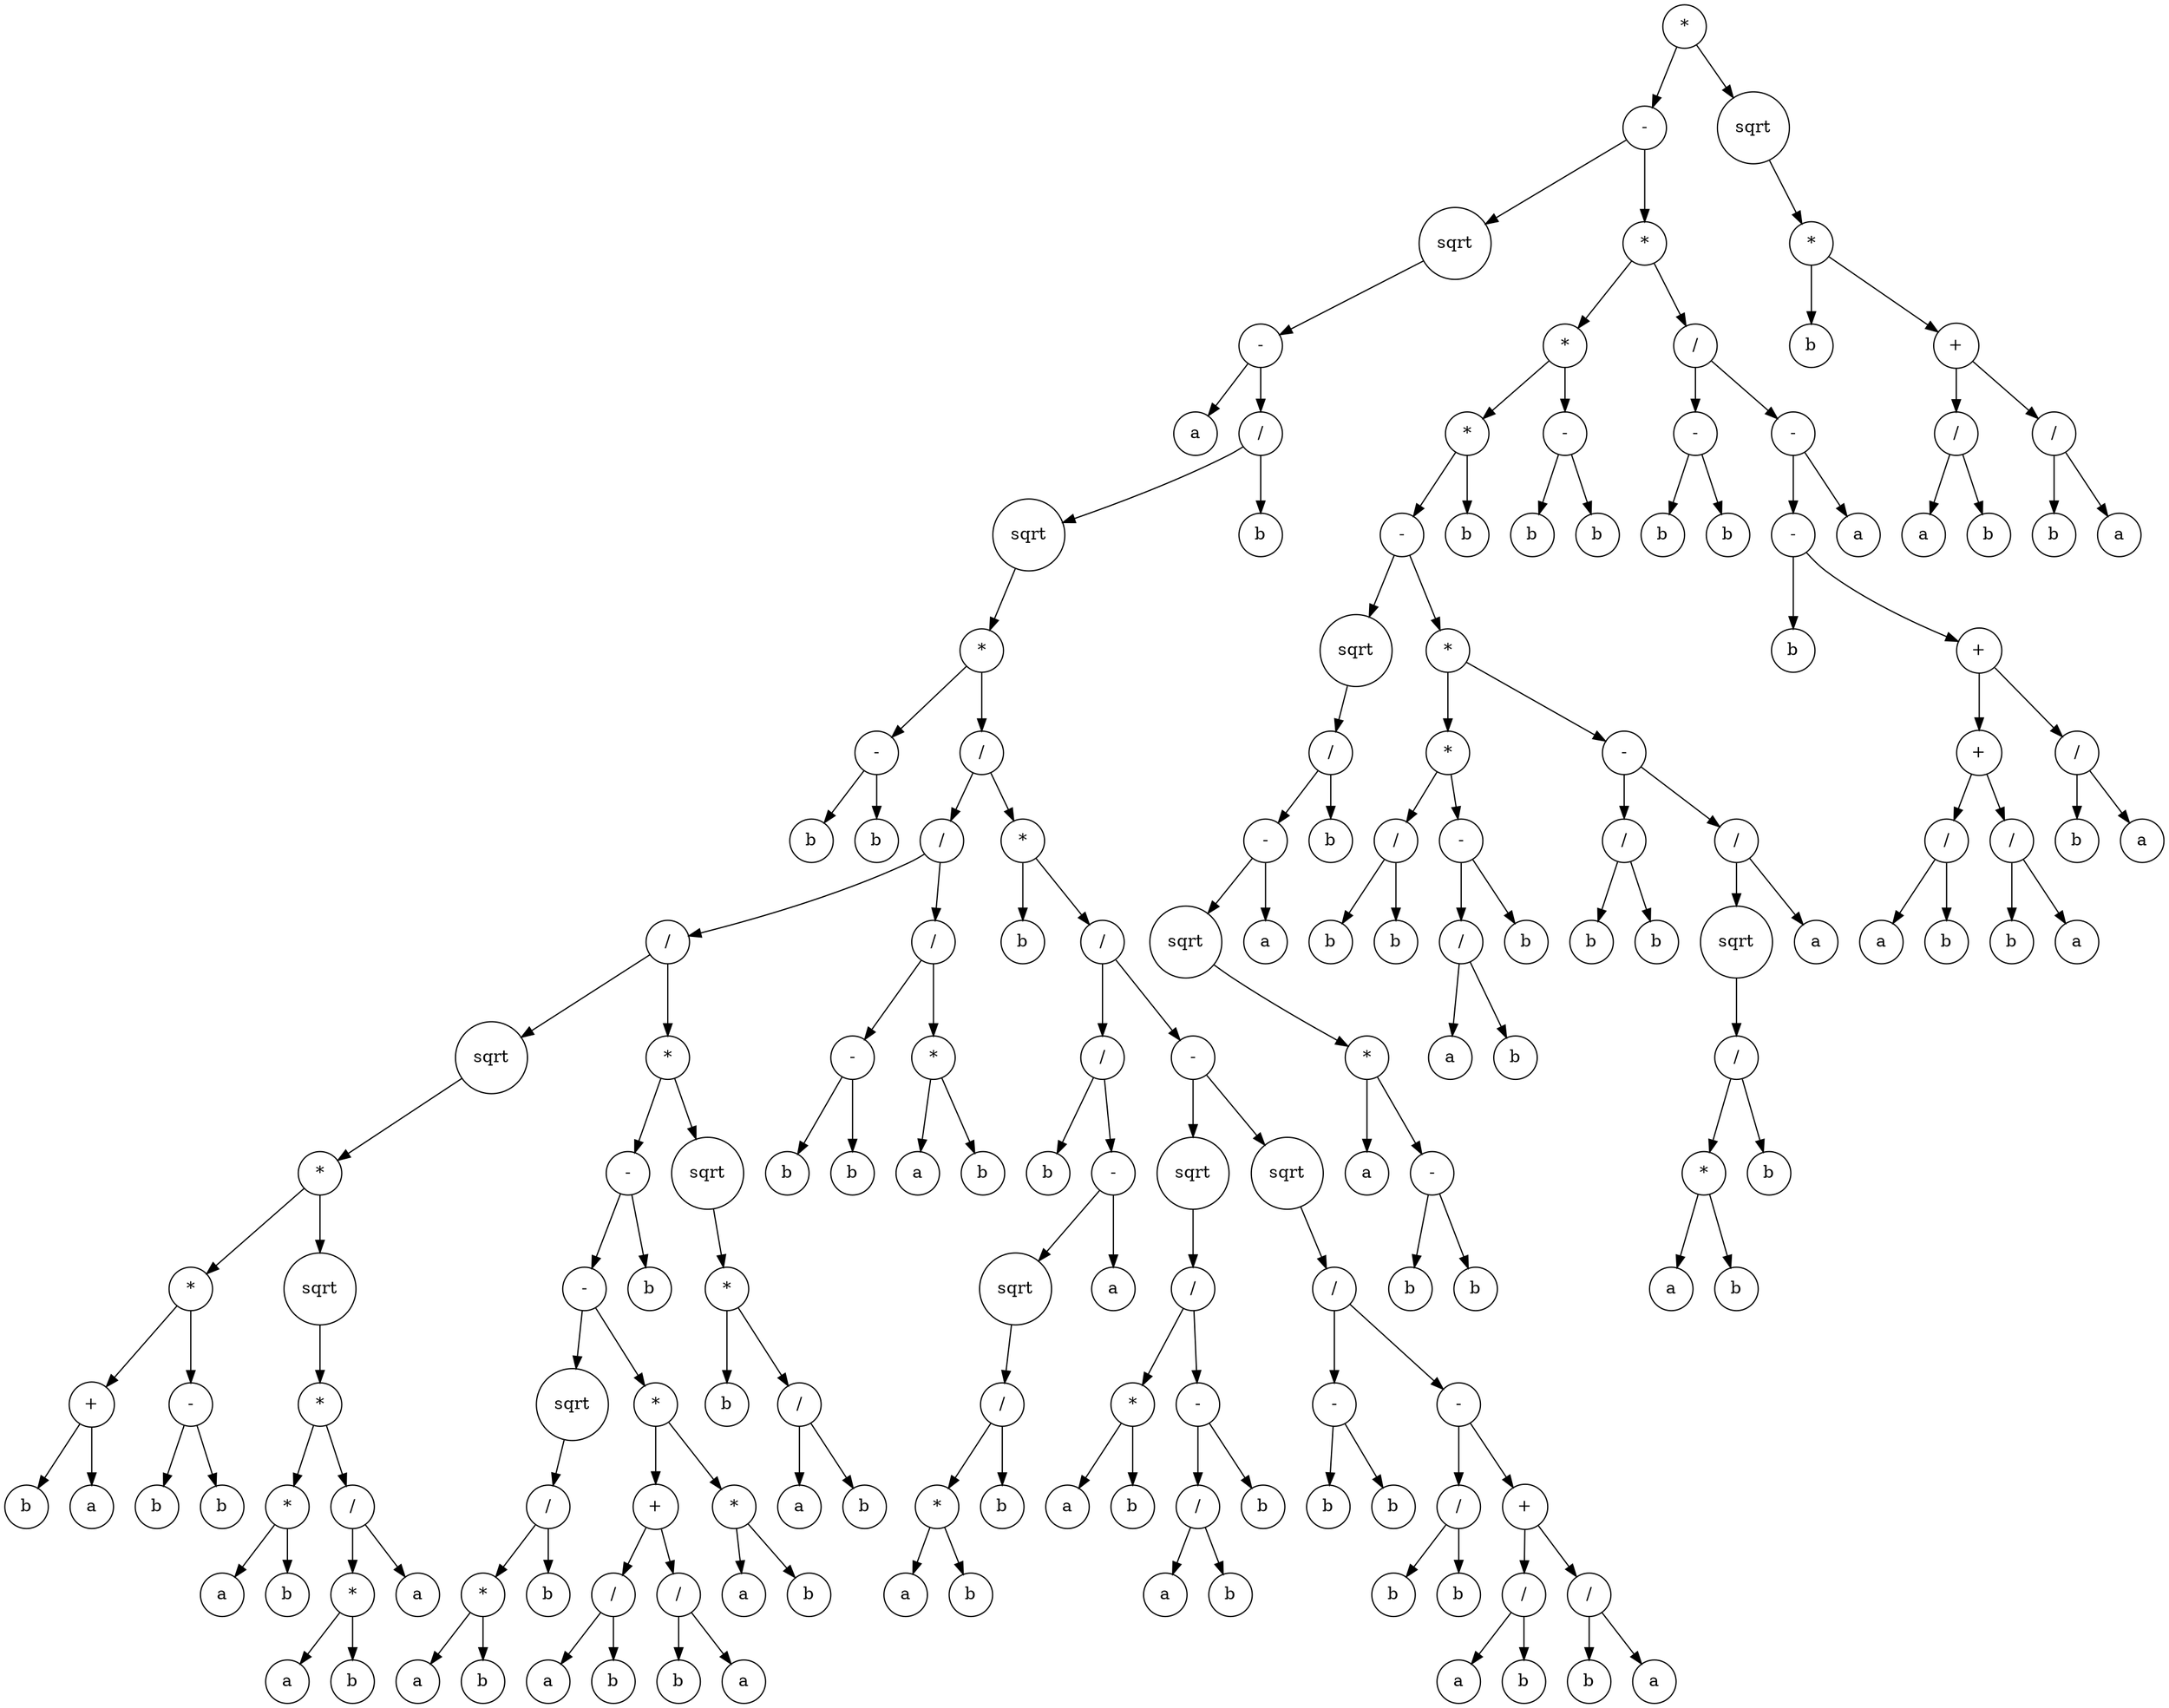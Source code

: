digraph g {
graph [ordering=out];
node [shape=circle];
n[label = "*"];
n0[label = "-"];
n00[label = "sqrt"];
n000[label = "-"];
n0000[label = "a"];
n000 -> n0000;
n0001[label = "/"];
n00010[label = "sqrt"];
n000100[label = "*"];
n0001000[label = "-"];
n00010000[label = "b"];
n0001000 -> n00010000;
n00010001[label = "b"];
n0001000 -> n00010001;
n000100 -> n0001000;
n0001001[label = "/"];
n00010010[label = "/"];
n000100100[label = "/"];
n0001001000[label = "sqrt"];
n00010010000[label = "*"];
n000100100000[label = "*"];
n0001001000000[label = "+"];
n00010010000000[label = "b"];
n0001001000000 -> n00010010000000;
n00010010000001[label = "a"];
n0001001000000 -> n00010010000001;
n000100100000 -> n0001001000000;
n0001001000001[label = "-"];
n00010010000010[label = "b"];
n0001001000001 -> n00010010000010;
n00010010000011[label = "b"];
n0001001000001 -> n00010010000011;
n000100100000 -> n0001001000001;
n00010010000 -> n000100100000;
n000100100001[label = "sqrt"];
n0001001000010[label = "*"];
n00010010000100[label = "*"];
n000100100001000[label = "a"];
n00010010000100 -> n000100100001000;
n000100100001001[label = "b"];
n00010010000100 -> n000100100001001;
n0001001000010 -> n00010010000100;
n00010010000101[label = "/"];
n000100100001010[label = "*"];
n0001001000010100[label = "a"];
n000100100001010 -> n0001001000010100;
n0001001000010101[label = "b"];
n000100100001010 -> n0001001000010101;
n00010010000101 -> n000100100001010;
n000100100001011[label = "a"];
n00010010000101 -> n000100100001011;
n0001001000010 -> n00010010000101;
n000100100001 -> n0001001000010;
n00010010000 -> n000100100001;
n0001001000 -> n00010010000;
n000100100 -> n0001001000;
n0001001001[label = "*"];
n00010010010[label = "-"];
n000100100100[label = "-"];
n0001001001000[label = "sqrt"];
n00010010010000[label = "/"];
n000100100100000[label = "*"];
n0001001001000000[label = "a"];
n000100100100000 -> n0001001001000000;
n0001001001000001[label = "b"];
n000100100100000 -> n0001001001000001;
n00010010010000 -> n000100100100000;
n000100100100001[label = "b"];
n00010010010000 -> n000100100100001;
n0001001001000 -> n00010010010000;
n000100100100 -> n0001001001000;
n0001001001001[label = "*"];
n00010010010010[label = "+"];
n000100100100100[label = "/"];
n0001001001001000[label = "a"];
n000100100100100 -> n0001001001001000;
n0001001001001001[label = "b"];
n000100100100100 -> n0001001001001001;
n00010010010010 -> n000100100100100;
n000100100100101[label = "/"];
n0001001001001010[label = "b"];
n000100100100101 -> n0001001001001010;
n0001001001001011[label = "a"];
n000100100100101 -> n0001001001001011;
n00010010010010 -> n000100100100101;
n0001001001001 -> n00010010010010;
n00010010010011[label = "*"];
n000100100100110[label = "a"];
n00010010010011 -> n000100100100110;
n000100100100111[label = "b"];
n00010010010011 -> n000100100100111;
n0001001001001 -> n00010010010011;
n000100100100 -> n0001001001001;
n00010010010 -> n000100100100;
n000100100101[label = "b"];
n00010010010 -> n000100100101;
n0001001001 -> n00010010010;
n00010010011[label = "sqrt"];
n000100100110[label = "*"];
n0001001001100[label = "b"];
n000100100110 -> n0001001001100;
n0001001001101[label = "/"];
n00010010011010[label = "a"];
n0001001001101 -> n00010010011010;
n00010010011011[label = "b"];
n0001001001101 -> n00010010011011;
n000100100110 -> n0001001001101;
n00010010011 -> n000100100110;
n0001001001 -> n00010010011;
n000100100 -> n0001001001;
n00010010 -> n000100100;
n000100101[label = "/"];
n0001001010[label = "-"];
n00010010100[label = "b"];
n0001001010 -> n00010010100;
n00010010101[label = "b"];
n0001001010 -> n00010010101;
n000100101 -> n0001001010;
n0001001011[label = "*"];
n00010010110[label = "a"];
n0001001011 -> n00010010110;
n00010010111[label = "b"];
n0001001011 -> n00010010111;
n000100101 -> n0001001011;
n00010010 -> n000100101;
n0001001 -> n00010010;
n00010011[label = "*"];
n000100110[label = "b"];
n00010011 -> n000100110;
n000100111[label = "/"];
n0001001110[label = "/"];
n00010011100[label = "b"];
n0001001110 -> n00010011100;
n00010011101[label = "-"];
n000100111010[label = "sqrt"];
n0001001110100[label = "/"];
n00010011101000[label = "*"];
n000100111010000[label = "a"];
n00010011101000 -> n000100111010000;
n000100111010001[label = "b"];
n00010011101000 -> n000100111010001;
n0001001110100 -> n00010011101000;
n00010011101001[label = "b"];
n0001001110100 -> n00010011101001;
n000100111010 -> n0001001110100;
n00010011101 -> n000100111010;
n000100111011[label = "a"];
n00010011101 -> n000100111011;
n0001001110 -> n00010011101;
n000100111 -> n0001001110;
n0001001111[label = "-"];
n00010011110[label = "sqrt"];
n000100111100[label = "/"];
n0001001111000[label = "*"];
n00010011110000[label = "a"];
n0001001111000 -> n00010011110000;
n00010011110001[label = "b"];
n0001001111000 -> n00010011110001;
n000100111100 -> n0001001111000;
n0001001111001[label = "-"];
n00010011110010[label = "/"];
n000100111100100[label = "a"];
n00010011110010 -> n000100111100100;
n000100111100101[label = "b"];
n00010011110010 -> n000100111100101;
n0001001111001 -> n00010011110010;
n00010011110011[label = "b"];
n0001001111001 -> n00010011110011;
n000100111100 -> n0001001111001;
n00010011110 -> n000100111100;
n0001001111 -> n00010011110;
n00010011111[label = "sqrt"];
n000100111110[label = "/"];
n0001001111100[label = "-"];
n00010011111000[label = "b"];
n0001001111100 -> n00010011111000;
n00010011111001[label = "b"];
n0001001111100 -> n00010011111001;
n000100111110 -> n0001001111100;
n0001001111101[label = "-"];
n00010011111010[label = "/"];
n000100111110100[label = "b"];
n00010011111010 -> n000100111110100;
n000100111110101[label = "b"];
n00010011111010 -> n000100111110101;
n0001001111101 -> n00010011111010;
n00010011111011[label = "+"];
n000100111110110[label = "/"];
n0001001111101100[label = "a"];
n000100111110110 -> n0001001111101100;
n0001001111101101[label = "b"];
n000100111110110 -> n0001001111101101;
n00010011111011 -> n000100111110110;
n000100111110111[label = "/"];
n0001001111101110[label = "b"];
n000100111110111 -> n0001001111101110;
n0001001111101111[label = "a"];
n000100111110111 -> n0001001111101111;
n00010011111011 -> n000100111110111;
n0001001111101 -> n00010011111011;
n000100111110 -> n0001001111101;
n00010011111 -> n000100111110;
n0001001111 -> n00010011111;
n000100111 -> n0001001111;
n00010011 -> n000100111;
n0001001 -> n00010011;
n000100 -> n0001001;
n00010 -> n000100;
n0001 -> n00010;
n00011[label = "b"];
n0001 -> n00011;
n000 -> n0001;
n00 -> n000;
n0 -> n00;
n01[label = "*"];
n010[label = "*"];
n0100[label = "*"];
n01000[label = "-"];
n010000[label = "sqrt"];
n0100000[label = "/"];
n01000000[label = "-"];
n010000000[label = "sqrt"];
n0100000000[label = "*"];
n01000000000[label = "a"];
n0100000000 -> n01000000000;
n01000000001[label = "-"];
n010000000010[label = "b"];
n01000000001 -> n010000000010;
n010000000011[label = "b"];
n01000000001 -> n010000000011;
n0100000000 -> n01000000001;
n010000000 -> n0100000000;
n01000000 -> n010000000;
n010000001[label = "a"];
n01000000 -> n010000001;
n0100000 -> n01000000;
n01000001[label = "b"];
n0100000 -> n01000001;
n010000 -> n0100000;
n01000 -> n010000;
n010001[label = "*"];
n0100010[label = "*"];
n01000100[label = "/"];
n010001000[label = "b"];
n01000100 -> n010001000;
n010001001[label = "b"];
n01000100 -> n010001001;
n0100010 -> n01000100;
n01000101[label = "-"];
n010001010[label = "/"];
n0100010100[label = "a"];
n010001010 -> n0100010100;
n0100010101[label = "b"];
n010001010 -> n0100010101;
n01000101 -> n010001010;
n010001011[label = "b"];
n01000101 -> n010001011;
n0100010 -> n01000101;
n010001 -> n0100010;
n0100011[label = "-"];
n01000110[label = "/"];
n010001100[label = "b"];
n01000110 -> n010001100;
n010001101[label = "b"];
n01000110 -> n010001101;
n0100011 -> n01000110;
n01000111[label = "/"];
n010001110[label = "sqrt"];
n0100011100[label = "/"];
n01000111000[label = "*"];
n010001110000[label = "a"];
n01000111000 -> n010001110000;
n010001110001[label = "b"];
n01000111000 -> n010001110001;
n0100011100 -> n01000111000;
n01000111001[label = "b"];
n0100011100 -> n01000111001;
n010001110 -> n0100011100;
n01000111 -> n010001110;
n010001111[label = "a"];
n01000111 -> n010001111;
n0100011 -> n01000111;
n010001 -> n0100011;
n01000 -> n010001;
n0100 -> n01000;
n01001[label = "b"];
n0100 -> n01001;
n010 -> n0100;
n0101[label = "-"];
n01010[label = "b"];
n0101 -> n01010;
n01011[label = "b"];
n0101 -> n01011;
n010 -> n0101;
n01 -> n010;
n011[label = "/"];
n0110[label = "-"];
n01100[label = "b"];
n0110 -> n01100;
n01101[label = "b"];
n0110 -> n01101;
n011 -> n0110;
n0111[label = "-"];
n01110[label = "-"];
n011100[label = "b"];
n01110 -> n011100;
n011101[label = "+"];
n0111010[label = "+"];
n01110100[label = "/"];
n011101000[label = "a"];
n01110100 -> n011101000;
n011101001[label = "b"];
n01110100 -> n011101001;
n0111010 -> n01110100;
n01110101[label = "/"];
n011101010[label = "b"];
n01110101 -> n011101010;
n011101011[label = "a"];
n01110101 -> n011101011;
n0111010 -> n01110101;
n011101 -> n0111010;
n0111011[label = "/"];
n01110110[label = "b"];
n0111011 -> n01110110;
n01110111[label = "a"];
n0111011 -> n01110111;
n011101 -> n0111011;
n01110 -> n011101;
n0111 -> n01110;
n01111[label = "a"];
n0111 -> n01111;
n011 -> n0111;
n01 -> n011;
n0 -> n01;
n -> n0;
n1[label = "sqrt"];
n10[label = "*"];
n100[label = "b"];
n10 -> n100;
n101[label = "+"];
n1010[label = "/"];
n10100[label = "a"];
n1010 -> n10100;
n10101[label = "b"];
n1010 -> n10101;
n101 -> n1010;
n1011[label = "/"];
n10110[label = "b"];
n1011 -> n10110;
n10111[label = "a"];
n1011 -> n10111;
n101 -> n1011;
n10 -> n101;
n1 -> n10;
n -> n1;
}

